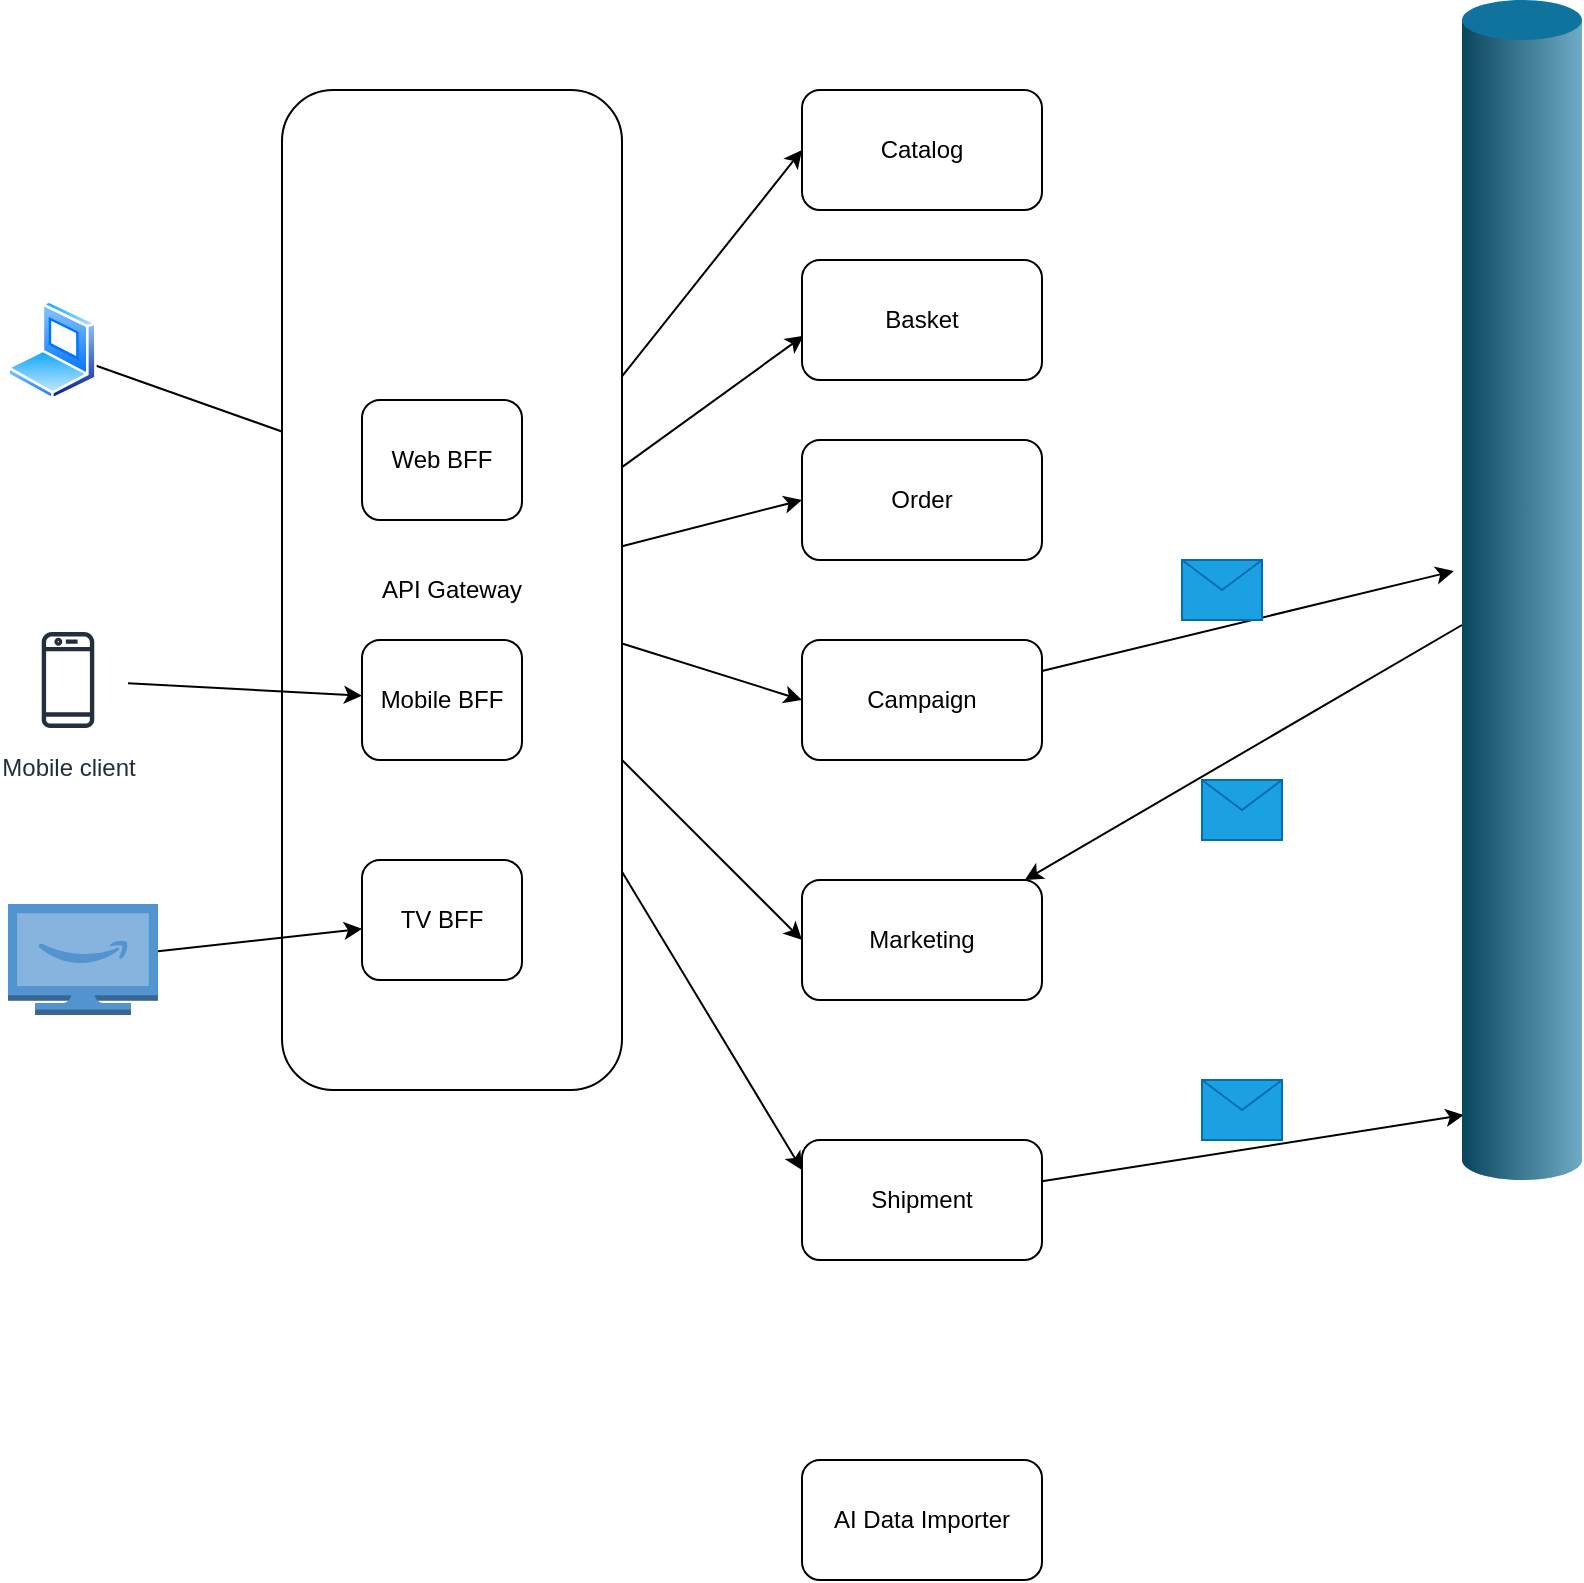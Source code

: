 <mxfile>
    <diagram id="5R9Qcu3yJ9AlY3z3xA31" name="API Gateway">
        <mxGraphModel dx="1313" dy="658" grid="1" gridSize="10" guides="1" tooltips="1" connect="1" arrows="1" fold="1" page="1" pageScale="1" pageWidth="850" pageHeight="1100" math="0" shadow="0">
            <root>
                <mxCell id="0"/>
                <mxCell id="1" parent="0"/>
                <mxCell id="30" style="edgeStyle=none;html=1;entryX=0;entryY=0.5;entryDx=0;entryDy=0;" edge="1" parent="1" source="3" target="27">
                    <mxGeometry relative="1" as="geometry"/>
                </mxCell>
                <mxCell id="3" value="" style="aspect=fixed;perimeter=ellipsePerimeter;html=1;align=center;shadow=0;dashed=0;spacingTop=3;image;image=img/lib/active_directory/laptop_client.svg;" vertex="1" parent="1">
                    <mxGeometry x="12.5" y="220" width="45" height="50" as="geometry"/>
                </mxCell>
                <mxCell id="12" style="edgeStyle=none;html=1;entryX=0;entryY=0.5;entryDx=0;entryDy=0;" edge="1" parent="1" source="4" target="6">
                    <mxGeometry relative="1" as="geometry"/>
                </mxCell>
                <mxCell id="13" style="edgeStyle=none;html=1;entryX=0.007;entryY=0.631;entryDx=0;entryDy=0;entryPerimeter=0;" edge="1" parent="1" source="4" target="7">
                    <mxGeometry relative="1" as="geometry"/>
                </mxCell>
                <mxCell id="14" style="edgeStyle=none;html=1;entryX=0;entryY=0.5;entryDx=0;entryDy=0;" edge="1" parent="1" source="4" target="8">
                    <mxGeometry relative="1" as="geometry"/>
                </mxCell>
                <mxCell id="15" style="edgeStyle=none;html=1;entryX=0;entryY=0.5;entryDx=0;entryDy=0;" edge="1" parent="1" source="4" target="9">
                    <mxGeometry relative="1" as="geometry"/>
                </mxCell>
                <mxCell id="16" style="edgeStyle=none;html=1;entryX=0;entryY=0.5;entryDx=0;entryDy=0;" edge="1" parent="1" source="4" target="10">
                    <mxGeometry relative="1" as="geometry"/>
                </mxCell>
                <mxCell id="4" value="API Gateway" style="rounded=1;whiteSpace=wrap;html=1;" vertex="1" parent="1">
                    <mxGeometry x="150" y="115" width="170" height="500" as="geometry"/>
                </mxCell>
                <mxCell id="17" style="edgeStyle=none;html=1;entryX=0;entryY=0.25;entryDx=0;entryDy=0;" edge="1" parent="1" source="4" target="11">
                    <mxGeometry relative="1" as="geometry"/>
                </mxCell>
                <mxCell id="6" value="Catalog" style="rounded=1;whiteSpace=wrap;html=1;" vertex="1" parent="1">
                    <mxGeometry x="410" y="115" width="120" height="60" as="geometry"/>
                </mxCell>
                <mxCell id="7" value="Basket" style="rounded=1;whiteSpace=wrap;html=1;" vertex="1" parent="1">
                    <mxGeometry x="410" y="200" width="120" height="60" as="geometry"/>
                </mxCell>
                <mxCell id="8" value="Order" style="rounded=1;whiteSpace=wrap;html=1;" vertex="1" parent="1">
                    <mxGeometry x="410" y="290" width="120" height="60" as="geometry"/>
                </mxCell>
                <mxCell id="23" style="edgeStyle=none;html=1;entryX=-0.069;entryY=0.484;entryDx=0;entryDy=0;entryPerimeter=0;" edge="1" parent="1" source="9" target="18">
                    <mxGeometry relative="1" as="geometry"/>
                </mxCell>
                <mxCell id="9" value="Campaign" style="rounded=1;whiteSpace=wrap;html=1;" vertex="1" parent="1">
                    <mxGeometry x="410" y="390" width="120" height="60" as="geometry"/>
                </mxCell>
                <mxCell id="10" value="Marketing" style="rounded=1;whiteSpace=wrap;html=1;" vertex="1" parent="1">
                    <mxGeometry x="410" y="510" width="120" height="60" as="geometry"/>
                </mxCell>
                <mxCell id="19" style="edgeStyle=none;html=1;entryX=0.014;entryY=0.945;entryDx=0;entryDy=0;entryPerimeter=0;" edge="1" parent="1" source="11" target="18">
                    <mxGeometry relative="1" as="geometry"/>
                </mxCell>
                <mxCell id="11" value="Shipment" style="rounded=1;whiteSpace=wrap;html=1;" vertex="1" parent="1">
                    <mxGeometry x="410" y="640" width="120" height="60" as="geometry"/>
                </mxCell>
                <mxCell id="21" style="edgeStyle=none;html=1;" edge="1" parent="1" source="18" target="10">
                    <mxGeometry relative="1" as="geometry"/>
                </mxCell>
                <mxCell id="18" value="" style="verticalLabelPosition=bottom;verticalAlign=top;html=1;shape=mxgraph.infographic.cylinder;fillColor=#10739E;strokeColor=none;" vertex="1" parent="1">
                    <mxGeometry x="740" y="70" width="60" height="590" as="geometry"/>
                </mxCell>
                <mxCell id="20" value="" style="shape=message;html=1;whiteSpace=wrap;html=1;outlineConnect=0;fillColor=#1ba1e2;fontColor=#ffffff;strokeColor=#006EAF;" vertex="1" parent="1">
                    <mxGeometry x="610" y="610" width="40" height="30" as="geometry"/>
                </mxCell>
                <mxCell id="22" value="" style="shape=message;html=1;whiteSpace=wrap;html=1;outlineConnect=0;fillColor=#1ba1e2;fontColor=#ffffff;strokeColor=#006EAF;" vertex="1" parent="1">
                    <mxGeometry x="610" y="460" width="40" height="30" as="geometry"/>
                </mxCell>
                <mxCell id="24" value="" style="shape=message;html=1;whiteSpace=wrap;html=1;outlineConnect=0;fillColor=#1ba1e2;fontColor=#ffffff;strokeColor=#006EAF;" vertex="1" parent="1">
                    <mxGeometry x="600" y="350" width="40" height="30" as="geometry"/>
                </mxCell>
                <mxCell id="28" value="Mobile BFF" style="rounded=1;whiteSpace=wrap;html=1;" vertex="1" parent="1">
                    <mxGeometry x="190" y="390" width="80" height="60" as="geometry"/>
                </mxCell>
                <mxCell id="27" value="Web BFF" style="rounded=1;whiteSpace=wrap;html=1;" vertex="1" parent="1">
                    <mxGeometry x="190" y="270" width="80" height="60" as="geometry"/>
                </mxCell>
                <mxCell id="29" value="TV BFF" style="rounded=1;whiteSpace=wrap;html=1;" vertex="1" parent="1">
                    <mxGeometry x="190" y="500" width="80" height="60" as="geometry"/>
                </mxCell>
                <mxCell id="32" style="edgeStyle=none;html=1;" edge="1" parent="1" source="31" target="28">
                    <mxGeometry relative="1" as="geometry"/>
                </mxCell>
                <mxCell id="31" value="Mobile client" style="sketch=0;outlineConnect=0;fontColor=#232F3E;gradientColor=none;strokeColor=#232F3E;fillColor=#ffffff;dashed=0;verticalLabelPosition=bottom;verticalAlign=top;align=center;html=1;fontSize=12;fontStyle=0;aspect=fixed;shape=mxgraph.aws4.resourceIcon;resIcon=mxgraph.aws4.mobile_client;" vertex="1" parent="1">
                    <mxGeometry x="13" y="380" width="60" height="60" as="geometry"/>
                </mxCell>
                <mxCell id="34" style="edgeStyle=none;html=1;" edge="1" parent="1" source="33" target="29">
                    <mxGeometry relative="1" as="geometry"/>
                </mxCell>
                <mxCell id="33" value="" style="outlineConnect=0;dashed=0;verticalLabelPosition=bottom;verticalAlign=top;align=center;html=1;shape=mxgraph.aws3.fire_tv;fillColor=#5294CF;gradientColor=none;" vertex="1" parent="1">
                    <mxGeometry x="13" y="522" width="75" height="55.5" as="geometry"/>
                </mxCell>
                <mxCell id="35" value="AI Data Importer" style="rounded=1;whiteSpace=wrap;html=1;" vertex="1" parent="1">
                    <mxGeometry x="410" y="800" width="120" height="60" as="geometry"/>
                </mxCell>
            </root>
        </mxGraphModel>
    </diagram>
    <diagram name="Security" id="cu8TM8gr1nePgq0PwKLk">
        <mxGraphModel dx="1313" dy="658" grid="1" gridSize="10" guides="1" tooltips="1" connect="1" arrows="1" fold="1" page="1" pageScale="1" pageWidth="850" pageHeight="1100" math="0" shadow="0">
            <root>
                <mxCell id="oefSn4pdjQcoJNR-lABU-0"/>
                <mxCell id="oefSn4pdjQcoJNR-lABU-1" parent="oefSn4pdjQcoJNR-lABU-0"/>
                <mxCell id="oefSn4pdjQcoJNR-lABU-2" style="edgeStyle=none;html=1;entryX=0;entryY=0.5;entryDx=0;entryDy=0;" edge="1" parent="oefSn4pdjQcoJNR-lABU-1" source="oefSn4pdjQcoJNR-lABU-3" target="oefSn4pdjQcoJNR-lABU-25">
                    <mxGeometry relative="1" as="geometry"/>
                </mxCell>
                <mxCell id="oefSn4pdjQcoJNR-lABU-3" value="" style="aspect=fixed;perimeter=ellipsePerimeter;html=1;align=center;shadow=0;dashed=0;spacingTop=3;image;image=img/lib/active_directory/laptop_client.svg;" vertex="1" parent="oefSn4pdjQcoJNR-lABU-1">
                    <mxGeometry x="12.5" y="220" width="45" height="50" as="geometry"/>
                </mxCell>
                <mxCell id="oefSn4pdjQcoJNR-lABU-4" style="edgeStyle=none;html=1;entryX=0;entryY=0.5;entryDx=0;entryDy=0;" edge="1" parent="oefSn4pdjQcoJNR-lABU-1" source="oefSn4pdjQcoJNR-lABU-9" target="oefSn4pdjQcoJNR-lABU-11">
                    <mxGeometry relative="1" as="geometry"/>
                </mxCell>
                <mxCell id="oefSn4pdjQcoJNR-lABU-5" style="edgeStyle=none;html=1;entryX=0.007;entryY=0.631;entryDx=0;entryDy=0;entryPerimeter=0;" edge="1" parent="oefSn4pdjQcoJNR-lABU-1" source="oefSn4pdjQcoJNR-lABU-9" target="oefSn4pdjQcoJNR-lABU-12">
                    <mxGeometry relative="1" as="geometry"/>
                </mxCell>
                <mxCell id="oefSn4pdjQcoJNR-lABU-6" style="edgeStyle=none;html=1;entryX=0;entryY=0.5;entryDx=0;entryDy=0;" edge="1" parent="oefSn4pdjQcoJNR-lABU-1" source="oefSn4pdjQcoJNR-lABU-9" target="oefSn4pdjQcoJNR-lABU-13">
                    <mxGeometry relative="1" as="geometry"/>
                </mxCell>
                <mxCell id="oefSn4pdjQcoJNR-lABU-7" style="edgeStyle=none;html=1;entryX=0;entryY=0.5;entryDx=0;entryDy=0;" edge="1" parent="oefSn4pdjQcoJNR-lABU-1" source="oefSn4pdjQcoJNR-lABU-9" target="oefSn4pdjQcoJNR-lABU-15">
                    <mxGeometry relative="1" as="geometry"/>
                </mxCell>
                <mxCell id="oefSn4pdjQcoJNR-lABU-8" style="edgeStyle=none;html=1;entryX=0;entryY=0.5;entryDx=0;entryDy=0;" edge="1" parent="oefSn4pdjQcoJNR-lABU-1" source="oefSn4pdjQcoJNR-lABU-9" target="oefSn4pdjQcoJNR-lABU-16">
                    <mxGeometry relative="1" as="geometry"/>
                </mxCell>
                <mxCell id="oefSn4pdjQcoJNR-lABU-33" style="edgeStyle=none;html=1;entryX=0;entryY=0.5;entryDx=0;entryDy=0;" edge="1" parent="oefSn4pdjQcoJNR-lABU-1" source="oefSn4pdjQcoJNR-lABU-9" target="oefSn4pdjQcoJNR-lABU-32">
                    <mxGeometry relative="1" as="geometry"/>
                </mxCell>
                <mxCell id="oefSn4pdjQcoJNR-lABU-9" value="API Gateway" style="rounded=1;whiteSpace=wrap;html=1;" vertex="1" parent="oefSn4pdjQcoJNR-lABU-1">
                    <mxGeometry x="150" y="115" width="170" height="500" as="geometry"/>
                </mxCell>
                <mxCell id="oefSn4pdjQcoJNR-lABU-10" style="edgeStyle=none;html=1;entryX=0;entryY=0.25;entryDx=0;entryDy=0;" edge="1" parent="oefSn4pdjQcoJNR-lABU-1" source="oefSn4pdjQcoJNR-lABU-9" target="oefSn4pdjQcoJNR-lABU-18">
                    <mxGeometry relative="1" as="geometry"/>
                </mxCell>
                <mxCell id="oefSn4pdjQcoJNR-lABU-11" value="Catalog" style="rounded=1;whiteSpace=wrap;html=1;" vertex="1" parent="oefSn4pdjQcoJNR-lABU-1">
                    <mxGeometry x="410" y="200" width="120" height="60" as="geometry"/>
                </mxCell>
                <mxCell id="oefSn4pdjQcoJNR-lABU-12" value="Basket" style="rounded=1;whiteSpace=wrap;html=1;" vertex="1" parent="oefSn4pdjQcoJNR-lABU-1">
                    <mxGeometry x="410" y="285" width="120" height="60" as="geometry"/>
                </mxCell>
                <mxCell id="oefSn4pdjQcoJNR-lABU-13" value="Order" style="rounded=1;whiteSpace=wrap;html=1;" vertex="1" parent="oefSn4pdjQcoJNR-lABU-1">
                    <mxGeometry x="410" y="375" width="120" height="60" as="geometry"/>
                </mxCell>
                <mxCell id="oefSn4pdjQcoJNR-lABU-14" style="edgeStyle=none;html=1;entryX=-0.069;entryY=0.484;entryDx=0;entryDy=0;entryPerimeter=0;" edge="1" parent="oefSn4pdjQcoJNR-lABU-1" source="oefSn4pdjQcoJNR-lABU-15" target="oefSn4pdjQcoJNR-lABU-20">
                    <mxGeometry relative="1" as="geometry"/>
                </mxCell>
                <mxCell id="oefSn4pdjQcoJNR-lABU-15" value="Campaign" style="rounded=1;whiteSpace=wrap;html=1;" vertex="1" parent="oefSn4pdjQcoJNR-lABU-1">
                    <mxGeometry x="410" y="475" width="120" height="60" as="geometry"/>
                </mxCell>
                <mxCell id="oefSn4pdjQcoJNR-lABU-16" value="Marketing" style="rounded=1;whiteSpace=wrap;html=1;" vertex="1" parent="oefSn4pdjQcoJNR-lABU-1">
                    <mxGeometry x="410" y="595" width="120" height="60" as="geometry"/>
                </mxCell>
                <mxCell id="oefSn4pdjQcoJNR-lABU-17" style="edgeStyle=none;html=1;entryX=0.014;entryY=0.945;entryDx=0;entryDy=0;entryPerimeter=0;" edge="1" parent="oefSn4pdjQcoJNR-lABU-1" source="oefSn4pdjQcoJNR-lABU-18" target="oefSn4pdjQcoJNR-lABU-20">
                    <mxGeometry relative="1" as="geometry"/>
                </mxCell>
                <mxCell id="oefSn4pdjQcoJNR-lABU-18" value="Shipment" style="rounded=1;whiteSpace=wrap;html=1;" vertex="1" parent="oefSn4pdjQcoJNR-lABU-1">
                    <mxGeometry x="410" y="690" width="120" height="60" as="geometry"/>
                </mxCell>
                <mxCell id="oefSn4pdjQcoJNR-lABU-19" style="edgeStyle=none;html=1;" edge="1" parent="oefSn4pdjQcoJNR-lABU-1" source="oefSn4pdjQcoJNR-lABU-20" target="oefSn4pdjQcoJNR-lABU-16">
                    <mxGeometry relative="1" as="geometry"/>
                </mxCell>
                <mxCell id="oefSn4pdjQcoJNR-lABU-20" value="" style="verticalLabelPosition=bottom;verticalAlign=top;html=1;shape=mxgraph.infographic.cylinder;fillColor=#10739E;strokeColor=none;" vertex="1" parent="oefSn4pdjQcoJNR-lABU-1">
                    <mxGeometry x="740" y="70" width="60" height="590" as="geometry"/>
                </mxCell>
                <mxCell id="oefSn4pdjQcoJNR-lABU-21" value="" style="shape=message;html=1;whiteSpace=wrap;html=1;outlineConnect=0;fillColor=#1ba1e2;fontColor=#ffffff;strokeColor=#006EAF;" vertex="1" parent="oefSn4pdjQcoJNR-lABU-1">
                    <mxGeometry x="610" y="610" width="40" height="30" as="geometry"/>
                </mxCell>
                <mxCell id="oefSn4pdjQcoJNR-lABU-22" value="" style="shape=message;html=1;whiteSpace=wrap;html=1;outlineConnect=0;fillColor=#1ba1e2;fontColor=#ffffff;strokeColor=#006EAF;" vertex="1" parent="oefSn4pdjQcoJNR-lABU-1">
                    <mxGeometry x="610" y="460" width="40" height="30" as="geometry"/>
                </mxCell>
                <mxCell id="oefSn4pdjQcoJNR-lABU-23" value="" style="shape=message;html=1;whiteSpace=wrap;html=1;outlineConnect=0;fillColor=#1ba1e2;fontColor=#ffffff;strokeColor=#006EAF;" vertex="1" parent="oefSn4pdjQcoJNR-lABU-1">
                    <mxGeometry x="600" y="350" width="40" height="30" as="geometry"/>
                </mxCell>
                <mxCell id="oefSn4pdjQcoJNR-lABU-24" value="Mobile BFF" style="rounded=1;whiteSpace=wrap;html=1;" vertex="1" parent="oefSn4pdjQcoJNR-lABU-1">
                    <mxGeometry x="190" y="390" width="80" height="60" as="geometry"/>
                </mxCell>
                <mxCell id="oefSn4pdjQcoJNR-lABU-25" value="Web BFF" style="rounded=1;whiteSpace=wrap;html=1;" vertex="1" parent="oefSn4pdjQcoJNR-lABU-1">
                    <mxGeometry x="190" y="270" width="80" height="60" as="geometry"/>
                </mxCell>
                <mxCell id="oefSn4pdjQcoJNR-lABU-26" value="TV BFF" style="rounded=1;whiteSpace=wrap;html=1;" vertex="1" parent="oefSn4pdjQcoJNR-lABU-1">
                    <mxGeometry x="190" y="500" width="80" height="60" as="geometry"/>
                </mxCell>
                <mxCell id="oefSn4pdjQcoJNR-lABU-27" style="edgeStyle=none;html=1;" edge="1" parent="oefSn4pdjQcoJNR-lABU-1" source="oefSn4pdjQcoJNR-lABU-28" target="oefSn4pdjQcoJNR-lABU-24">
                    <mxGeometry relative="1" as="geometry"/>
                </mxCell>
                <mxCell id="oefSn4pdjQcoJNR-lABU-28" value="Mobile client" style="sketch=0;outlineConnect=0;fontColor=#232F3E;gradientColor=none;strokeColor=#232F3E;fillColor=#ffffff;dashed=0;verticalLabelPosition=bottom;verticalAlign=top;align=center;html=1;fontSize=12;fontStyle=0;aspect=fixed;shape=mxgraph.aws4.resourceIcon;resIcon=mxgraph.aws4.mobile_client;" vertex="1" parent="oefSn4pdjQcoJNR-lABU-1">
                    <mxGeometry x="13" y="380" width="60" height="60" as="geometry"/>
                </mxCell>
                <mxCell id="oefSn4pdjQcoJNR-lABU-29" style="edgeStyle=none;html=1;" edge="1" parent="oefSn4pdjQcoJNR-lABU-1" source="oefSn4pdjQcoJNR-lABU-30" target="oefSn4pdjQcoJNR-lABU-26">
                    <mxGeometry relative="1" as="geometry"/>
                </mxCell>
                <mxCell id="oefSn4pdjQcoJNR-lABU-30" value="" style="outlineConnect=0;dashed=0;verticalLabelPosition=bottom;verticalAlign=top;align=center;html=1;shape=mxgraph.aws3.fire_tv;fillColor=#5294CF;gradientColor=none;" vertex="1" parent="oefSn4pdjQcoJNR-lABU-1">
                    <mxGeometry x="13" y="522" width="75" height="55.5" as="geometry"/>
                </mxCell>
                <mxCell id="oefSn4pdjQcoJNR-lABU-31" value="AI Data Importer" style="rounded=1;whiteSpace=wrap;html=1;" vertex="1" parent="oefSn4pdjQcoJNR-lABU-1">
                    <mxGeometry x="410" y="800" width="120" height="60" as="geometry"/>
                </mxCell>
                <mxCell id="oefSn4pdjQcoJNR-lABU-34" style="edgeStyle=none;html=1;" edge="1" parent="oefSn4pdjQcoJNR-lABU-1" source="oefSn4pdjQcoJNR-lABU-32" target="oefSn4pdjQcoJNR-lABU-9">
                    <mxGeometry relative="1" as="geometry">
                        <mxPoint x="330" y="130" as="targetPoint"/>
                        <Array as="points">
                            <mxPoint x="340" y="130"/>
                        </Array>
                    </mxGeometry>
                </mxCell>
                <mxCell id="oefSn4pdjQcoJNR-lABU-32" value="Identity" style="rounded=1;whiteSpace=wrap;html=1;" vertex="1" parent="oefSn4pdjQcoJNR-lABU-1">
                    <mxGeometry x="410" y="55" width="120" height="60" as="geometry"/>
                </mxCell>
            </root>
        </mxGraphModel>
    </diagram>
    <diagram name="Deployment" id="N1ELeGIrZWmcitGHgBNI">
        <mxGraphModel dx="1086" dy="545" grid="1" gridSize="10" guides="1" tooltips="1" connect="1" arrows="1" fold="1" page="1" pageScale="1" pageWidth="850" pageHeight="1100" math="0" shadow="0">
            <root>
                <mxCell id="_PCHB915GcLlcx1qMGN5-0"/>
                <mxCell id="_PCHB915GcLlcx1qMGN5-1" parent="_PCHB915GcLlcx1qMGN5-0"/>
                <mxCell id="_PCHB915GcLlcx1qMGN5-2" style="edgeStyle=none;html=1;entryX=0;entryY=0.5;entryDx=0;entryDy=0;" edge="1" parent="_PCHB915GcLlcx1qMGN5-1" source="_PCHB915GcLlcx1qMGN5-3" target="_PCHB915GcLlcx1qMGN5-26">
                    <mxGeometry relative="1" as="geometry"/>
                </mxCell>
                <mxCell id="_PCHB915GcLlcx1qMGN5-3" value="" style="aspect=fixed;perimeter=ellipsePerimeter;html=1;align=center;shadow=0;dashed=0;spacingTop=3;image;image=img/lib/active_directory/laptop_client.svg;" vertex="1" parent="_PCHB915GcLlcx1qMGN5-1">
                    <mxGeometry x="12.5" y="220" width="45" height="50" as="geometry"/>
                </mxCell>
                <mxCell id="_PCHB915GcLlcx1qMGN5-4" style="edgeStyle=none;html=1;entryX=0;entryY=0.5;entryDx=0;entryDy=0;" edge="1" parent="_PCHB915GcLlcx1qMGN5-1" source="_PCHB915GcLlcx1qMGN5-10" target="_PCHB915GcLlcx1qMGN5-12">
                    <mxGeometry relative="1" as="geometry"/>
                </mxCell>
                <mxCell id="_PCHB915GcLlcx1qMGN5-5" style="edgeStyle=none;html=1;entryX=0.007;entryY=0.631;entryDx=0;entryDy=0;entryPerimeter=0;" edge="1" parent="_PCHB915GcLlcx1qMGN5-1" source="_PCHB915GcLlcx1qMGN5-10" target="_PCHB915GcLlcx1qMGN5-13">
                    <mxGeometry relative="1" as="geometry"/>
                </mxCell>
                <mxCell id="_PCHB915GcLlcx1qMGN5-6" style="edgeStyle=none;html=1;entryX=0;entryY=0.5;entryDx=0;entryDy=0;" edge="1" parent="_PCHB915GcLlcx1qMGN5-1" source="_PCHB915GcLlcx1qMGN5-10" target="_PCHB915GcLlcx1qMGN5-14">
                    <mxGeometry relative="1" as="geometry"/>
                </mxCell>
                <mxCell id="_PCHB915GcLlcx1qMGN5-7" style="edgeStyle=none;html=1;entryX=0;entryY=0.5;entryDx=0;entryDy=0;" edge="1" parent="_PCHB915GcLlcx1qMGN5-1" source="_PCHB915GcLlcx1qMGN5-10" target="_PCHB915GcLlcx1qMGN5-16">
                    <mxGeometry relative="1" as="geometry"/>
                </mxCell>
                <mxCell id="_PCHB915GcLlcx1qMGN5-8" style="edgeStyle=none;html=1;entryX=0;entryY=0.5;entryDx=0;entryDy=0;" edge="1" parent="_PCHB915GcLlcx1qMGN5-1" source="_PCHB915GcLlcx1qMGN5-10" target="_PCHB915GcLlcx1qMGN5-17">
                    <mxGeometry relative="1" as="geometry"/>
                </mxCell>
                <mxCell id="_PCHB915GcLlcx1qMGN5-9" style="edgeStyle=none;html=1;entryX=0;entryY=0.5;entryDx=0;entryDy=0;" edge="1" parent="_PCHB915GcLlcx1qMGN5-1" source="_PCHB915GcLlcx1qMGN5-10" target="_PCHB915GcLlcx1qMGN5-34">
                    <mxGeometry relative="1" as="geometry"/>
                </mxCell>
                <mxCell id="_PCHB915GcLlcx1qMGN5-10" value="API Gateway" style="rounded=1;whiteSpace=wrap;html=1;" vertex="1" parent="_PCHB915GcLlcx1qMGN5-1">
                    <mxGeometry x="150" y="115" width="170" height="500" as="geometry"/>
                </mxCell>
                <mxCell id="_PCHB915GcLlcx1qMGN5-11" style="edgeStyle=none;html=1;entryX=0;entryY=0.25;entryDx=0;entryDy=0;" edge="1" parent="_PCHB915GcLlcx1qMGN5-1" source="_PCHB915GcLlcx1qMGN5-10" target="_PCHB915GcLlcx1qMGN5-19">
                    <mxGeometry relative="1" as="geometry"/>
                </mxCell>
                <mxCell id="_PCHB915GcLlcx1qMGN5-12" value="Catalog 2.0" style="rounded=1;whiteSpace=wrap;html=1;" vertex="1" parent="_PCHB915GcLlcx1qMGN5-1">
                    <mxGeometry x="410" y="200" width="120" height="60" as="geometry"/>
                </mxCell>
                <mxCell id="_PCHB915GcLlcx1qMGN5-13" value="Basket 3.5&lt;br&gt;" style="rounded=1;whiteSpace=wrap;html=1;" vertex="1" parent="_PCHB915GcLlcx1qMGN5-1">
                    <mxGeometry x="410" y="285" width="120" height="60" as="geometry"/>
                </mxCell>
                <mxCell id="_PCHB915GcLlcx1qMGN5-14" value="Order 2.6.4" style="rounded=1;whiteSpace=wrap;html=1;" vertex="1" parent="_PCHB915GcLlcx1qMGN5-1">
                    <mxGeometry x="440" y="380" width="120" height="60" as="geometry"/>
                </mxCell>
                <mxCell id="_PCHB915GcLlcx1qMGN5-15" style="edgeStyle=none;html=1;entryX=-0.069;entryY=0.484;entryDx=0;entryDy=0;entryPerimeter=0;" edge="1" parent="_PCHB915GcLlcx1qMGN5-1" source="_PCHB915GcLlcx1qMGN5-16" target="_PCHB915GcLlcx1qMGN5-21">
                    <mxGeometry relative="1" as="geometry"/>
                </mxCell>
                <mxCell id="_PCHB915GcLlcx1qMGN5-16" value="Campaign" style="rounded=1;whiteSpace=wrap;html=1;" vertex="1" parent="_PCHB915GcLlcx1qMGN5-1">
                    <mxGeometry x="410" y="475" width="120" height="60" as="geometry"/>
                </mxCell>
                <mxCell id="_PCHB915GcLlcx1qMGN5-17" value="Marketing" style="rounded=1;whiteSpace=wrap;html=1;" vertex="1" parent="_PCHB915GcLlcx1qMGN5-1">
                    <mxGeometry x="410" y="595" width="120" height="60" as="geometry"/>
                </mxCell>
                <mxCell id="_PCHB915GcLlcx1qMGN5-18" style="edgeStyle=none;html=1;entryX=0.014;entryY=0.945;entryDx=0;entryDy=0;entryPerimeter=0;" edge="1" parent="_PCHB915GcLlcx1qMGN5-1" source="_PCHB915GcLlcx1qMGN5-19" target="_PCHB915GcLlcx1qMGN5-21">
                    <mxGeometry relative="1" as="geometry"/>
                </mxCell>
                <mxCell id="_PCHB915GcLlcx1qMGN5-19" value="Shipment" style="rounded=1;whiteSpace=wrap;html=1;" vertex="1" parent="_PCHB915GcLlcx1qMGN5-1">
                    <mxGeometry x="410" y="690" width="120" height="60" as="geometry"/>
                </mxCell>
                <mxCell id="_PCHB915GcLlcx1qMGN5-20" style="edgeStyle=none;html=1;" edge="1" parent="_PCHB915GcLlcx1qMGN5-1" source="_PCHB915GcLlcx1qMGN5-21" target="_PCHB915GcLlcx1qMGN5-17">
                    <mxGeometry relative="1" as="geometry"/>
                </mxCell>
                <mxCell id="_PCHB915GcLlcx1qMGN5-21" value="" style="verticalLabelPosition=bottom;verticalAlign=top;html=1;shape=mxgraph.infographic.cylinder;fillColor=#10739E;strokeColor=none;" vertex="1" parent="_PCHB915GcLlcx1qMGN5-1">
                    <mxGeometry x="740" y="70" width="60" height="590" as="geometry"/>
                </mxCell>
                <mxCell id="_PCHB915GcLlcx1qMGN5-22" value="" style="shape=message;html=1;whiteSpace=wrap;html=1;outlineConnect=0;fillColor=#1ba1e2;fontColor=#ffffff;strokeColor=#006EAF;" vertex="1" parent="_PCHB915GcLlcx1qMGN5-1">
                    <mxGeometry x="610" y="610" width="40" height="30" as="geometry"/>
                </mxCell>
                <mxCell id="_PCHB915GcLlcx1qMGN5-23" value="" style="shape=message;html=1;whiteSpace=wrap;html=1;outlineConnect=0;fillColor=#1ba1e2;fontColor=#ffffff;strokeColor=#006EAF;" vertex="1" parent="_PCHB915GcLlcx1qMGN5-1">
                    <mxGeometry x="610" y="460" width="40" height="30" as="geometry"/>
                </mxCell>
                <mxCell id="_PCHB915GcLlcx1qMGN5-24" value="" style="shape=message;html=1;whiteSpace=wrap;html=1;outlineConnect=0;fillColor=#1ba1e2;fontColor=#ffffff;strokeColor=#006EAF;" vertex="1" parent="_PCHB915GcLlcx1qMGN5-1">
                    <mxGeometry x="600" y="350" width="40" height="30" as="geometry"/>
                </mxCell>
                <mxCell id="_PCHB915GcLlcx1qMGN5-25" value="Mobile BFF" style="rounded=1;whiteSpace=wrap;html=1;" vertex="1" parent="_PCHB915GcLlcx1qMGN5-1">
                    <mxGeometry x="190" y="390" width="80" height="60" as="geometry"/>
                </mxCell>
                <mxCell id="_PCHB915GcLlcx1qMGN5-26" value="Web BFF" style="rounded=1;whiteSpace=wrap;html=1;" vertex="1" parent="_PCHB915GcLlcx1qMGN5-1">
                    <mxGeometry x="190" y="270" width="80" height="60" as="geometry"/>
                </mxCell>
                <mxCell id="_PCHB915GcLlcx1qMGN5-27" value="TV BFF" style="rounded=1;whiteSpace=wrap;html=1;" vertex="1" parent="_PCHB915GcLlcx1qMGN5-1">
                    <mxGeometry x="190" y="500" width="80" height="60" as="geometry"/>
                </mxCell>
                <mxCell id="_PCHB915GcLlcx1qMGN5-28" style="edgeStyle=none;html=1;" edge="1" parent="_PCHB915GcLlcx1qMGN5-1" source="_PCHB915GcLlcx1qMGN5-29" target="_PCHB915GcLlcx1qMGN5-25">
                    <mxGeometry relative="1" as="geometry"/>
                </mxCell>
                <mxCell id="_PCHB915GcLlcx1qMGN5-29" value="Mobile client" style="sketch=0;outlineConnect=0;fontColor=#232F3E;gradientColor=none;strokeColor=#232F3E;fillColor=#ffffff;dashed=0;verticalLabelPosition=bottom;verticalAlign=top;align=center;html=1;fontSize=12;fontStyle=0;aspect=fixed;shape=mxgraph.aws4.resourceIcon;resIcon=mxgraph.aws4.mobile_client;" vertex="1" parent="_PCHB915GcLlcx1qMGN5-1">
                    <mxGeometry x="13" y="380" width="60" height="60" as="geometry"/>
                </mxCell>
                <mxCell id="_PCHB915GcLlcx1qMGN5-30" style="edgeStyle=none;html=1;" edge="1" parent="_PCHB915GcLlcx1qMGN5-1" source="_PCHB915GcLlcx1qMGN5-31" target="_PCHB915GcLlcx1qMGN5-27">
                    <mxGeometry relative="1" as="geometry"/>
                </mxCell>
                <mxCell id="_PCHB915GcLlcx1qMGN5-31" value="" style="outlineConnect=0;dashed=0;verticalLabelPosition=bottom;verticalAlign=top;align=center;html=1;shape=mxgraph.aws3.fire_tv;fillColor=#5294CF;gradientColor=none;" vertex="1" parent="_PCHB915GcLlcx1qMGN5-1">
                    <mxGeometry x="13" y="522" width="75" height="55.5" as="geometry"/>
                </mxCell>
                <mxCell id="_PCHB915GcLlcx1qMGN5-32" value="AI Data Importer" style="rounded=1;whiteSpace=wrap;html=1;" vertex="1" parent="_PCHB915GcLlcx1qMGN5-1">
                    <mxGeometry x="410" y="800" width="120" height="60" as="geometry"/>
                </mxCell>
                <mxCell id="_PCHB915GcLlcx1qMGN5-33" style="edgeStyle=none;html=1;" edge="1" parent="_PCHB915GcLlcx1qMGN5-1" source="_PCHB915GcLlcx1qMGN5-34" target="_PCHB915GcLlcx1qMGN5-10">
                    <mxGeometry relative="1" as="geometry">
                        <mxPoint x="330" y="130" as="targetPoint"/>
                        <Array as="points">
                            <mxPoint x="340" y="130"/>
                        </Array>
                    </mxGeometry>
                </mxCell>
                <mxCell id="_PCHB915GcLlcx1qMGN5-34" value="Identity&amp;nbsp;" style="rounded=1;whiteSpace=wrap;html=1;" vertex="1" parent="_PCHB915GcLlcx1qMGN5-1">
                    <mxGeometry x="410" y="55" width="120" height="60" as="geometry"/>
                </mxCell>
            </root>
        </mxGraphModel>
    </diagram>
    <diagram name="Telemetry" id="u7LgW_y1Qo33-WGMeibE">
        <mxGraphModel dx="1379" dy="790" grid="1" gridSize="10" guides="1" tooltips="1" connect="1" arrows="1" fold="1" page="1" pageScale="1" pageWidth="850" pageHeight="1100" math="0" shadow="0">
            <root>
                <mxCell id="hnctviIgRysYP_RduWKr-0"/>
                <mxCell id="hnctviIgRysYP_RduWKr-1" parent="hnctviIgRysYP_RduWKr-0"/>
                <mxCell id="hnctviIgRysYP_RduWKr-2" style="edgeStyle=none;html=1;entryX=0;entryY=0.5;entryDx=0;entryDy=0;" edge="1" parent="hnctviIgRysYP_RduWKr-1" source="hnctviIgRysYP_RduWKr-3" target="hnctviIgRysYP_RduWKr-26">
                    <mxGeometry relative="1" as="geometry"/>
                </mxCell>
                <mxCell id="hnctviIgRysYP_RduWKr-3" value="" style="aspect=fixed;perimeter=ellipsePerimeter;html=1;align=center;shadow=0;dashed=0;spacingTop=3;image;image=img/lib/active_directory/laptop_client.svg;" vertex="1" parent="hnctviIgRysYP_RduWKr-1">
                    <mxGeometry x="12.5" y="220" width="45" height="50" as="geometry"/>
                </mxCell>
                <mxCell id="hnctviIgRysYP_RduWKr-4" style="edgeStyle=none;html=1;entryX=0;entryY=0.5;entryDx=0;entryDy=0;" edge="1" parent="hnctviIgRysYP_RduWKr-1" source="hnctviIgRysYP_RduWKr-10" target="hnctviIgRysYP_RduWKr-12">
                    <mxGeometry relative="1" as="geometry"/>
                </mxCell>
                <mxCell id="hnctviIgRysYP_RduWKr-5" style="edgeStyle=none;html=1;entryX=0.007;entryY=0.631;entryDx=0;entryDy=0;entryPerimeter=0;" edge="1" parent="hnctviIgRysYP_RduWKr-1" source="hnctviIgRysYP_RduWKr-10" target="hnctviIgRysYP_RduWKr-13">
                    <mxGeometry relative="1" as="geometry"/>
                </mxCell>
                <mxCell id="hnctviIgRysYP_RduWKr-6" style="edgeStyle=none;html=1;entryX=0;entryY=0.5;entryDx=0;entryDy=0;" edge="1" parent="hnctviIgRysYP_RduWKr-1" source="hnctviIgRysYP_RduWKr-10" target="hnctviIgRysYP_RduWKr-14">
                    <mxGeometry relative="1" as="geometry"/>
                </mxCell>
                <mxCell id="hnctviIgRysYP_RduWKr-7" style="edgeStyle=none;html=1;entryX=0;entryY=0.5;entryDx=0;entryDy=0;" edge="1" parent="hnctviIgRysYP_RduWKr-1" source="hnctviIgRysYP_RduWKr-10" target="hnctviIgRysYP_RduWKr-16">
                    <mxGeometry relative="1" as="geometry"/>
                </mxCell>
                <mxCell id="hnctviIgRysYP_RduWKr-8" style="edgeStyle=none;html=1;entryX=0;entryY=0.5;entryDx=0;entryDy=0;" edge="1" parent="hnctviIgRysYP_RduWKr-1" source="hnctviIgRysYP_RduWKr-10" target="hnctviIgRysYP_RduWKr-17">
                    <mxGeometry relative="1" as="geometry"/>
                </mxCell>
                <mxCell id="hnctviIgRysYP_RduWKr-9" style="edgeStyle=none;html=1;entryX=0;entryY=0.5;entryDx=0;entryDy=0;" edge="1" parent="hnctviIgRysYP_RduWKr-1" source="hnctviIgRysYP_RduWKr-10" target="hnctviIgRysYP_RduWKr-34">
                    <mxGeometry relative="1" as="geometry"/>
                </mxCell>
                <mxCell id="hnctviIgRysYP_RduWKr-10" value="API Gateway" style="rounded=1;whiteSpace=wrap;html=1;" vertex="1" parent="hnctviIgRysYP_RduWKr-1">
                    <mxGeometry x="150" y="115" width="170" height="500" as="geometry"/>
                </mxCell>
                <mxCell id="hnctviIgRysYP_RduWKr-11" style="edgeStyle=none;html=1;entryX=0;entryY=0.25;entryDx=0;entryDy=0;" edge="1" parent="hnctviIgRysYP_RduWKr-1" source="hnctviIgRysYP_RduWKr-10" target="hnctviIgRysYP_RduWKr-19">
                    <mxGeometry relative="1" as="geometry"/>
                </mxCell>
                <mxCell id="hnctviIgRysYP_RduWKr-12" value="Catalog 2.0" style="rounded=1;whiteSpace=wrap;html=1;" vertex="1" parent="hnctviIgRysYP_RduWKr-1">
                    <mxGeometry x="380" y="170" width="120" height="60" as="geometry"/>
                </mxCell>
                <mxCell id="-BQ79C12tDcR6yLd0tNW-10" style="edgeStyle=none;html=1;entryX=0.033;entryY=0.273;entryDx=0;entryDy=0;entryPerimeter=0;" edge="1" parent="hnctviIgRysYP_RduWKr-1" source="hnctviIgRysYP_RduWKr-13" target="hnctviIgRysYP_RduWKr-21">
                    <mxGeometry relative="1" as="geometry"/>
                </mxCell>
                <mxCell id="hnctviIgRysYP_RduWKr-13" value="Basket 3.5&lt;br&gt;" style="rounded=1;whiteSpace=wrap;html=1;" vertex="1" parent="hnctviIgRysYP_RduWKr-1">
                    <mxGeometry x="380" y="270" width="120" height="60" as="geometry"/>
                </mxCell>
                <mxCell id="-BQ79C12tDcR6yLd0tNW-12" style="edgeStyle=none;html=1;entryX=-0.067;entryY=0.287;entryDx=0;entryDy=0;entryPerimeter=0;" edge="1" parent="hnctviIgRysYP_RduWKr-1" source="hnctviIgRysYP_RduWKr-14" target="hnctviIgRysYP_RduWKr-21">
                    <mxGeometry relative="1" as="geometry"/>
                </mxCell>
                <mxCell id="hnctviIgRysYP_RduWKr-14" value="Order 2.6.4" style="rounded=1;whiteSpace=wrap;html=1;" vertex="1" parent="hnctviIgRysYP_RduWKr-1">
                    <mxGeometry x="380" y="380" width="120" height="60" as="geometry"/>
                </mxCell>
                <mxCell id="hnctviIgRysYP_RduWKr-15" style="edgeStyle=none;html=1;entryX=-0.069;entryY=0.484;entryDx=0;entryDy=0;entryPerimeter=0;startArrow=none;" edge="1" parent="hnctviIgRysYP_RduWKr-1" source="hnctviIgRysYP_RduWKr-24" target="hnctviIgRysYP_RduWKr-21">
                    <mxGeometry relative="1" as="geometry"/>
                </mxCell>
                <mxCell id="-BQ79C12tDcR6yLd0tNW-13" style="edgeStyle=none;html=1;entryX=-0.083;entryY=0.305;entryDx=0;entryDy=0;entryPerimeter=0;" edge="1" parent="hnctviIgRysYP_RduWKr-1" source="hnctviIgRysYP_RduWKr-16" target="hnctviIgRysYP_RduWKr-21">
                    <mxGeometry relative="1" as="geometry"/>
                </mxCell>
                <mxCell id="hnctviIgRysYP_RduWKr-16" value="Campaign" style="rounded=1;whiteSpace=wrap;html=1;" vertex="1" parent="hnctviIgRysYP_RduWKr-1">
                    <mxGeometry x="390" y="500" width="120" height="60" as="geometry"/>
                </mxCell>
                <mxCell id="hnctviIgRysYP_RduWKr-17" value="Marketing" style="rounded=1;whiteSpace=wrap;html=1;" vertex="1" parent="hnctviIgRysYP_RduWKr-1">
                    <mxGeometry x="390" y="625" width="120" height="60" as="geometry"/>
                </mxCell>
                <mxCell id="hnctviIgRysYP_RduWKr-18" style="edgeStyle=none;html=1;entryX=0.014;entryY=0.945;entryDx=0;entryDy=0;entryPerimeter=0;startArrow=none;" edge="1" parent="hnctviIgRysYP_RduWKr-1" source="hnctviIgRysYP_RduWKr-22" target="hnctviIgRysYP_RduWKr-21">
                    <mxGeometry relative="1" as="geometry"/>
                </mxCell>
                <mxCell id="hnctviIgRysYP_RduWKr-19" value="Shipment" style="rounded=1;whiteSpace=wrap;html=1;" vertex="1" parent="hnctviIgRysYP_RduWKr-1">
                    <mxGeometry x="360" y="740" width="120" height="60" as="geometry"/>
                </mxCell>
                <mxCell id="hnctviIgRysYP_RduWKr-20" style="edgeStyle=none;html=1;startArrow=none;" edge="1" parent="hnctviIgRysYP_RduWKr-1" source="hnctviIgRysYP_RduWKr-23" target="hnctviIgRysYP_RduWKr-17">
                    <mxGeometry relative="1" as="geometry"/>
                </mxCell>
                <mxCell id="-BQ79C12tDcR6yLd0tNW-3" style="edgeStyle=none;html=1;" edge="1" parent="hnctviIgRysYP_RduWKr-1" source="hnctviIgRysYP_RduWKr-21" target="-BQ79C12tDcR6yLd0tNW-2">
                    <mxGeometry relative="1" as="geometry"/>
                </mxCell>
                <mxCell id="-BQ79C12tDcR6yLd0tNW-11" style="edgeStyle=none;html=1;exitX=0;exitY=0.236;exitDx=0;exitDy=0;exitPerimeter=0;" edge="1" parent="hnctviIgRysYP_RduWKr-1" source="hnctviIgRysYP_RduWKr-21" target="-BQ79C12tDcR6yLd0tNW-8">
                    <mxGeometry relative="1" as="geometry">
                        <mxPoint x="740" y="290" as="sourcePoint"/>
                    </mxGeometry>
                </mxCell>
                <mxCell id="hnctviIgRysYP_RduWKr-21" value="" style="verticalLabelPosition=bottom;verticalAlign=top;html=1;shape=mxgraph.infographic.cylinder;fillColor=#10739E;strokeColor=none;" vertex="1" parent="hnctviIgRysYP_RduWKr-1">
                    <mxGeometry x="760" y="80" width="60" height="715" as="geometry"/>
                </mxCell>
                <mxCell id="hnctviIgRysYP_RduWKr-25" value="Mobile BFF" style="rounded=1;whiteSpace=wrap;html=1;" vertex="1" parent="hnctviIgRysYP_RduWKr-1">
                    <mxGeometry x="190" y="390" width="80" height="60" as="geometry"/>
                </mxCell>
                <mxCell id="hnctviIgRysYP_RduWKr-26" value="Web BFF" style="rounded=1;whiteSpace=wrap;html=1;" vertex="1" parent="hnctviIgRysYP_RduWKr-1">
                    <mxGeometry x="190" y="270" width="80" height="60" as="geometry"/>
                </mxCell>
                <mxCell id="hnctviIgRysYP_RduWKr-27" value="TV BFF" style="rounded=1;whiteSpace=wrap;html=1;" vertex="1" parent="hnctviIgRysYP_RduWKr-1">
                    <mxGeometry x="190" y="500" width="80" height="60" as="geometry"/>
                </mxCell>
                <mxCell id="hnctviIgRysYP_RduWKr-28" style="edgeStyle=none;html=1;" edge="1" parent="hnctviIgRysYP_RduWKr-1" source="hnctviIgRysYP_RduWKr-29" target="hnctviIgRysYP_RduWKr-25">
                    <mxGeometry relative="1" as="geometry"/>
                </mxCell>
                <mxCell id="hnctviIgRysYP_RduWKr-29" value="Mobile client" style="sketch=0;outlineConnect=0;fontColor=#232F3E;gradientColor=none;strokeColor=#232F3E;fillColor=#ffffff;dashed=0;verticalLabelPosition=bottom;verticalAlign=top;align=center;html=1;fontSize=12;fontStyle=0;aspect=fixed;shape=mxgraph.aws4.resourceIcon;resIcon=mxgraph.aws4.mobile_client;" vertex="1" parent="hnctviIgRysYP_RduWKr-1">
                    <mxGeometry x="13" y="380" width="60" height="60" as="geometry"/>
                </mxCell>
                <mxCell id="hnctviIgRysYP_RduWKr-30" style="edgeStyle=none;html=1;" edge="1" parent="hnctviIgRysYP_RduWKr-1" source="hnctviIgRysYP_RduWKr-31" target="hnctviIgRysYP_RduWKr-27">
                    <mxGeometry relative="1" as="geometry"/>
                </mxCell>
                <mxCell id="hnctviIgRysYP_RduWKr-31" value="" style="outlineConnect=0;dashed=0;verticalLabelPosition=bottom;verticalAlign=top;align=center;html=1;shape=mxgraph.aws3.fire_tv;fillColor=#5294CF;gradientColor=none;" vertex="1" parent="hnctviIgRysYP_RduWKr-1">
                    <mxGeometry x="13" y="522" width="75" height="55.5" as="geometry"/>
                </mxCell>
                <mxCell id="hnctviIgRysYP_RduWKr-33" style="edgeStyle=none;html=1;" edge="1" parent="hnctviIgRysYP_RduWKr-1" source="hnctviIgRysYP_RduWKr-34" target="hnctviIgRysYP_RduWKr-10">
                    <mxGeometry relative="1" as="geometry">
                        <mxPoint x="330" y="130" as="targetPoint"/>
                        <Array as="points">
                            <mxPoint x="340" y="130"/>
                        </Array>
                    </mxGeometry>
                </mxCell>
                <mxCell id="hnctviIgRysYP_RduWKr-34" value="Identity&amp;nbsp;" style="rounded=1;whiteSpace=wrap;html=1;" vertex="1" parent="hnctviIgRysYP_RduWKr-1">
                    <mxGeometry x="380" y="40" width="120" height="60" as="geometry"/>
                </mxCell>
                <mxCell id="hnctviIgRysYP_RduWKr-23" value="" style="shape=message;html=1;whiteSpace=wrap;html=1;outlineConnect=0;fillColor=#1ba1e2;fontColor=#ffffff;strokeColor=#006EAF;" vertex="1" parent="hnctviIgRysYP_RduWKr-1">
                    <mxGeometry x="520" y="530" width="40" height="30" as="geometry"/>
                </mxCell>
                <mxCell id="-BQ79C12tDcR6yLd0tNW-0" value="" style="edgeStyle=none;html=1;endArrow=none;" edge="1" parent="hnctviIgRysYP_RduWKr-1" source="hnctviIgRysYP_RduWKr-21" target="hnctviIgRysYP_RduWKr-23">
                    <mxGeometry relative="1" as="geometry">
                        <mxPoint x="650" y="465.893" as="sourcePoint"/>
                        <mxPoint x="443.077" y="610" as="targetPoint"/>
                    </mxGeometry>
                </mxCell>
                <mxCell id="hnctviIgRysYP_RduWKr-24" value="" style="shape=message;html=1;whiteSpace=wrap;html=1;outlineConnect=0;fillColor=#1ba1e2;fontColor=#ffffff;strokeColor=#006EAF;" vertex="1" parent="hnctviIgRysYP_RduWKr-1">
                    <mxGeometry x="540" y="430" width="40" height="30" as="geometry"/>
                </mxCell>
                <mxCell id="-BQ79C12tDcR6yLd0tNW-1" value="" style="edgeStyle=none;html=1;entryX=-0.069;entryY=0.484;entryDx=0;entryDy=0;entryPerimeter=0;endArrow=none;" edge="1" parent="hnctviIgRysYP_RduWKr-1" source="hnctviIgRysYP_RduWKr-16" target="hnctviIgRysYP_RduWKr-24">
                    <mxGeometry relative="1" as="geometry">
                        <mxPoint x="474.446" y="490" as="sourcePoint"/>
                        <mxPoint x="635.86" y="401.06" as="targetPoint"/>
                    </mxGeometry>
                </mxCell>
                <mxCell id="-BQ79C12tDcR6yLd0tNW-5" value="" style="edgeStyle=none;html=1;" edge="1" parent="hnctviIgRysYP_RduWKr-1" source="-BQ79C12tDcR6yLd0tNW-2" target="-BQ79C12tDcR6yLd0tNW-4">
                    <mxGeometry relative="1" as="geometry"/>
                </mxCell>
                <mxCell id="-BQ79C12tDcR6yLd0tNW-2" value="Event Telemetry&lt;br&gt;" style="rounded=1;whiteSpace=wrap;html=1;fillColor=#a20025;fontColor=#ffffff;strokeColor=#6F0000;" vertex="1" parent="hnctviIgRysYP_RduWKr-1">
                    <mxGeometry x="940" y="315" width="170" height="280" as="geometry"/>
                </mxCell>
                <mxCell id="-BQ79C12tDcR6yLd0tNW-4" value="" style="aspect=fixed;perimeter=ellipsePerimeter;html=1;align=center;shadow=0;dashed=0;spacingTop=3;image;image=img/lib/active_directory/database.svg;" vertex="1" parent="hnctviIgRysYP_RduWKr-1">
                    <mxGeometry x="975" y="655" width="100" height="74" as="geometry"/>
                </mxCell>
                <mxCell id="-BQ79C12tDcR6yLd0tNW-7" style="edgeStyle=none;html=1;exitX=0.5;exitY=0;exitDx=0;exitDy=0;" edge="1" parent="hnctviIgRysYP_RduWKr-1" source="hnctviIgRysYP_RduWKr-22">
                    <mxGeometry relative="1" as="geometry">
                        <mxPoint x="570" y="710" as="targetPoint"/>
                    </mxGeometry>
                </mxCell>
                <mxCell id="hnctviIgRysYP_RduWKr-22" value="" style="shape=message;html=1;whiteSpace=wrap;html=1;outlineConnect=0;fillColor=#1ba1e2;fontColor=#ffffff;strokeColor=#006EAF;" vertex="1" parent="hnctviIgRysYP_RduWKr-1">
                    <mxGeometry x="540" y="710" width="40" height="30" as="geometry"/>
                </mxCell>
                <mxCell id="-BQ79C12tDcR6yLd0tNW-6" value="" style="edgeStyle=none;html=1;entryX=0.014;entryY=0.945;entryDx=0;entryDy=0;entryPerimeter=0;endArrow=none;" edge="1" parent="hnctviIgRysYP_RduWKr-1" source="hnctviIgRysYP_RduWKr-19" target="hnctviIgRysYP_RduWKr-22">
                    <mxGeometry relative="1" as="geometry">
                        <mxPoint x="480" y="759.316" as="sourcePoint"/>
                        <mxPoint x="640.84" y="730.675" as="targetPoint"/>
                    </mxGeometry>
                </mxCell>
                <mxCell id="-BQ79C12tDcR6yLd0tNW-8" value="Log Service" style="rounded=1;whiteSpace=wrap;html=1;" vertex="1" parent="hnctviIgRysYP_RduWKr-1">
                    <mxGeometry x="570" y="160" width="120" height="60" as="geometry"/>
                </mxCell>
            </root>
        </mxGraphModel>
    </diagram>
    <diagram id="R_VRwNA3vz3y-Wp46AgT" name="Oauth2.0">
        <mxGraphModel dx="1086" dy="545" grid="1" gridSize="10" guides="1" tooltips="1" connect="1" arrows="1" fold="1" page="1" pageScale="1" pageWidth="850" pageHeight="1100" math="0" shadow="0">
            <root>
                <mxCell id="kwXdKfm9wJkFwpLAC67z-0"/>
                <mxCell id="kwXdKfm9wJkFwpLAC67z-1" parent="kwXdKfm9wJkFwpLAC67z-0"/>
                <mxCell id="kwXdKfm9wJkFwpLAC67z-6" value="" style="edgeStyle=none;html=1;" edge="1" parent="kwXdKfm9wJkFwpLAC67z-1" source="kwXdKfm9wJkFwpLAC67z-2" target="kwXdKfm9wJkFwpLAC67z-5">
                    <mxGeometry relative="1" as="geometry"/>
                </mxCell>
                <mxCell id="kwXdKfm9wJkFwpLAC67z-2" value="Actor" style="shape=umlActor;verticalLabelPosition=bottom;verticalAlign=top;html=1;outlineConnect=0;" vertex="1" parent="kwXdKfm9wJkFwpLAC67z-1">
                    <mxGeometry x="110" y="360" width="30" height="60" as="geometry"/>
                </mxCell>
                <mxCell id="kwXdKfm9wJkFwpLAC67z-8" value="" style="edgeStyle=none;html=1;" edge="1" parent="kwXdKfm9wJkFwpLAC67z-1" source="kwXdKfm9wJkFwpLAC67z-5" target="kwXdKfm9wJkFwpLAC67z-7">
                    <mxGeometry relative="1" as="geometry"/>
                </mxCell>
                <mxCell id="kwXdKfm9wJkFwpLAC67z-5" value="Falanca.com" style="rounded=1;whiteSpace=wrap;html=1;verticalAlign=top;" vertex="1" parent="kwXdKfm9wJkFwpLAC67z-1">
                    <mxGeometry x="270" y="360" width="120" height="60" as="geometry"/>
                </mxCell>
                <mxCell id="kwXdKfm9wJkFwpLAC67z-11" value="" style="edgeStyle=none;html=1;" edge="1" parent="kwXdKfm9wJkFwpLAC67z-1" source="kwXdKfm9wJkFwpLAC67z-7" target="kwXdKfm9wJkFwpLAC67z-10">
                    <mxGeometry relative="1" as="geometry"/>
                </mxCell>
                <mxCell id="kwXdKfm9wJkFwpLAC67z-15" style="edgeStyle=none;html=1;entryX=1;entryY=1;entryDx=0;entryDy=0;" edge="1" parent="kwXdKfm9wJkFwpLAC67z-1" source="kwXdKfm9wJkFwpLAC67z-7" target="kwXdKfm9wJkFwpLAC67z-5">
                    <mxGeometry relative="1" as="geometry"/>
                </mxCell>
                <mxCell id="kwXdKfm9wJkFwpLAC67z-7" value="Google.com" style="rounded=1;whiteSpace=wrap;html=1;verticalAlign=top;" vertex="1" parent="kwXdKfm9wJkFwpLAC67z-1">
                    <mxGeometry x="470" y="230" width="120" height="60" as="geometry"/>
                </mxCell>
                <mxCell id="kwXdKfm9wJkFwpLAC67z-14" value="" style="edgeStyle=none;html=1;" edge="1" parent="kwXdKfm9wJkFwpLAC67z-1" source="kwXdKfm9wJkFwpLAC67z-10" target="kwXdKfm9wJkFwpLAC67z-13">
                    <mxGeometry relative="1" as="geometry"/>
                </mxCell>
                <mxCell id="kwXdKfm9wJkFwpLAC67z-10" value="Consent" style="ellipse;whiteSpace=wrap;html=1;verticalAlign=top;rounded=1;" vertex="1" parent="kwXdKfm9wJkFwpLAC67z-1">
                    <mxGeometry x="670" y="190" width="120" height="60" as="geometry"/>
                </mxCell>
                <mxCell id="kwXdKfm9wJkFwpLAC67z-13" value="User Approved" style="whiteSpace=wrap;html=1;verticalAlign=top;rounded=1;" vertex="1" parent="kwXdKfm9wJkFwpLAC67z-1">
                    <mxGeometry x="670" y="330" width="120" height="60" as="geometry"/>
                </mxCell>
                <mxCell id="kwXdKfm9wJkFwpLAC67z-16" value="" style="outlineConnect=0;dashed=0;verticalLabelPosition=bottom;verticalAlign=top;align=center;html=1;shape=mxgraph.aws3.saml_token;fillColor=#D2D3D3;gradientColor=none;" vertex="1" parent="kwXdKfm9wJkFwpLAC67z-1">
                    <mxGeometry x="450" y="344" width="40" height="36" as="geometry"/>
                </mxCell>
                <mxCell id="kwXdKfm9wJkFwpLAC67z-17" value="JWT" style="text;html=1;align=center;verticalAlign=middle;resizable=0;points=[];autosize=1;strokeColor=none;fillColor=none;" vertex="1" parent="kwXdKfm9wJkFwpLAC67z-1">
                    <mxGeometry x="480" y="370" width="40" height="20" as="geometry"/>
                </mxCell>
                <mxCell id="kwXdKfm9wJkFwpLAC67z-18" value="Oidc&lt;br&gt;(Open ID Connect)" style="ellipse;shape=cloud;whiteSpace=wrap;html=1;" vertex="1" parent="kwXdKfm9wJkFwpLAC67z-1">
                    <mxGeometry x="210" y="190" width="200" height="130" as="geometry"/>
                </mxCell>
            </root>
        </mxGraphModel>
    </diagram>
</mxfile>